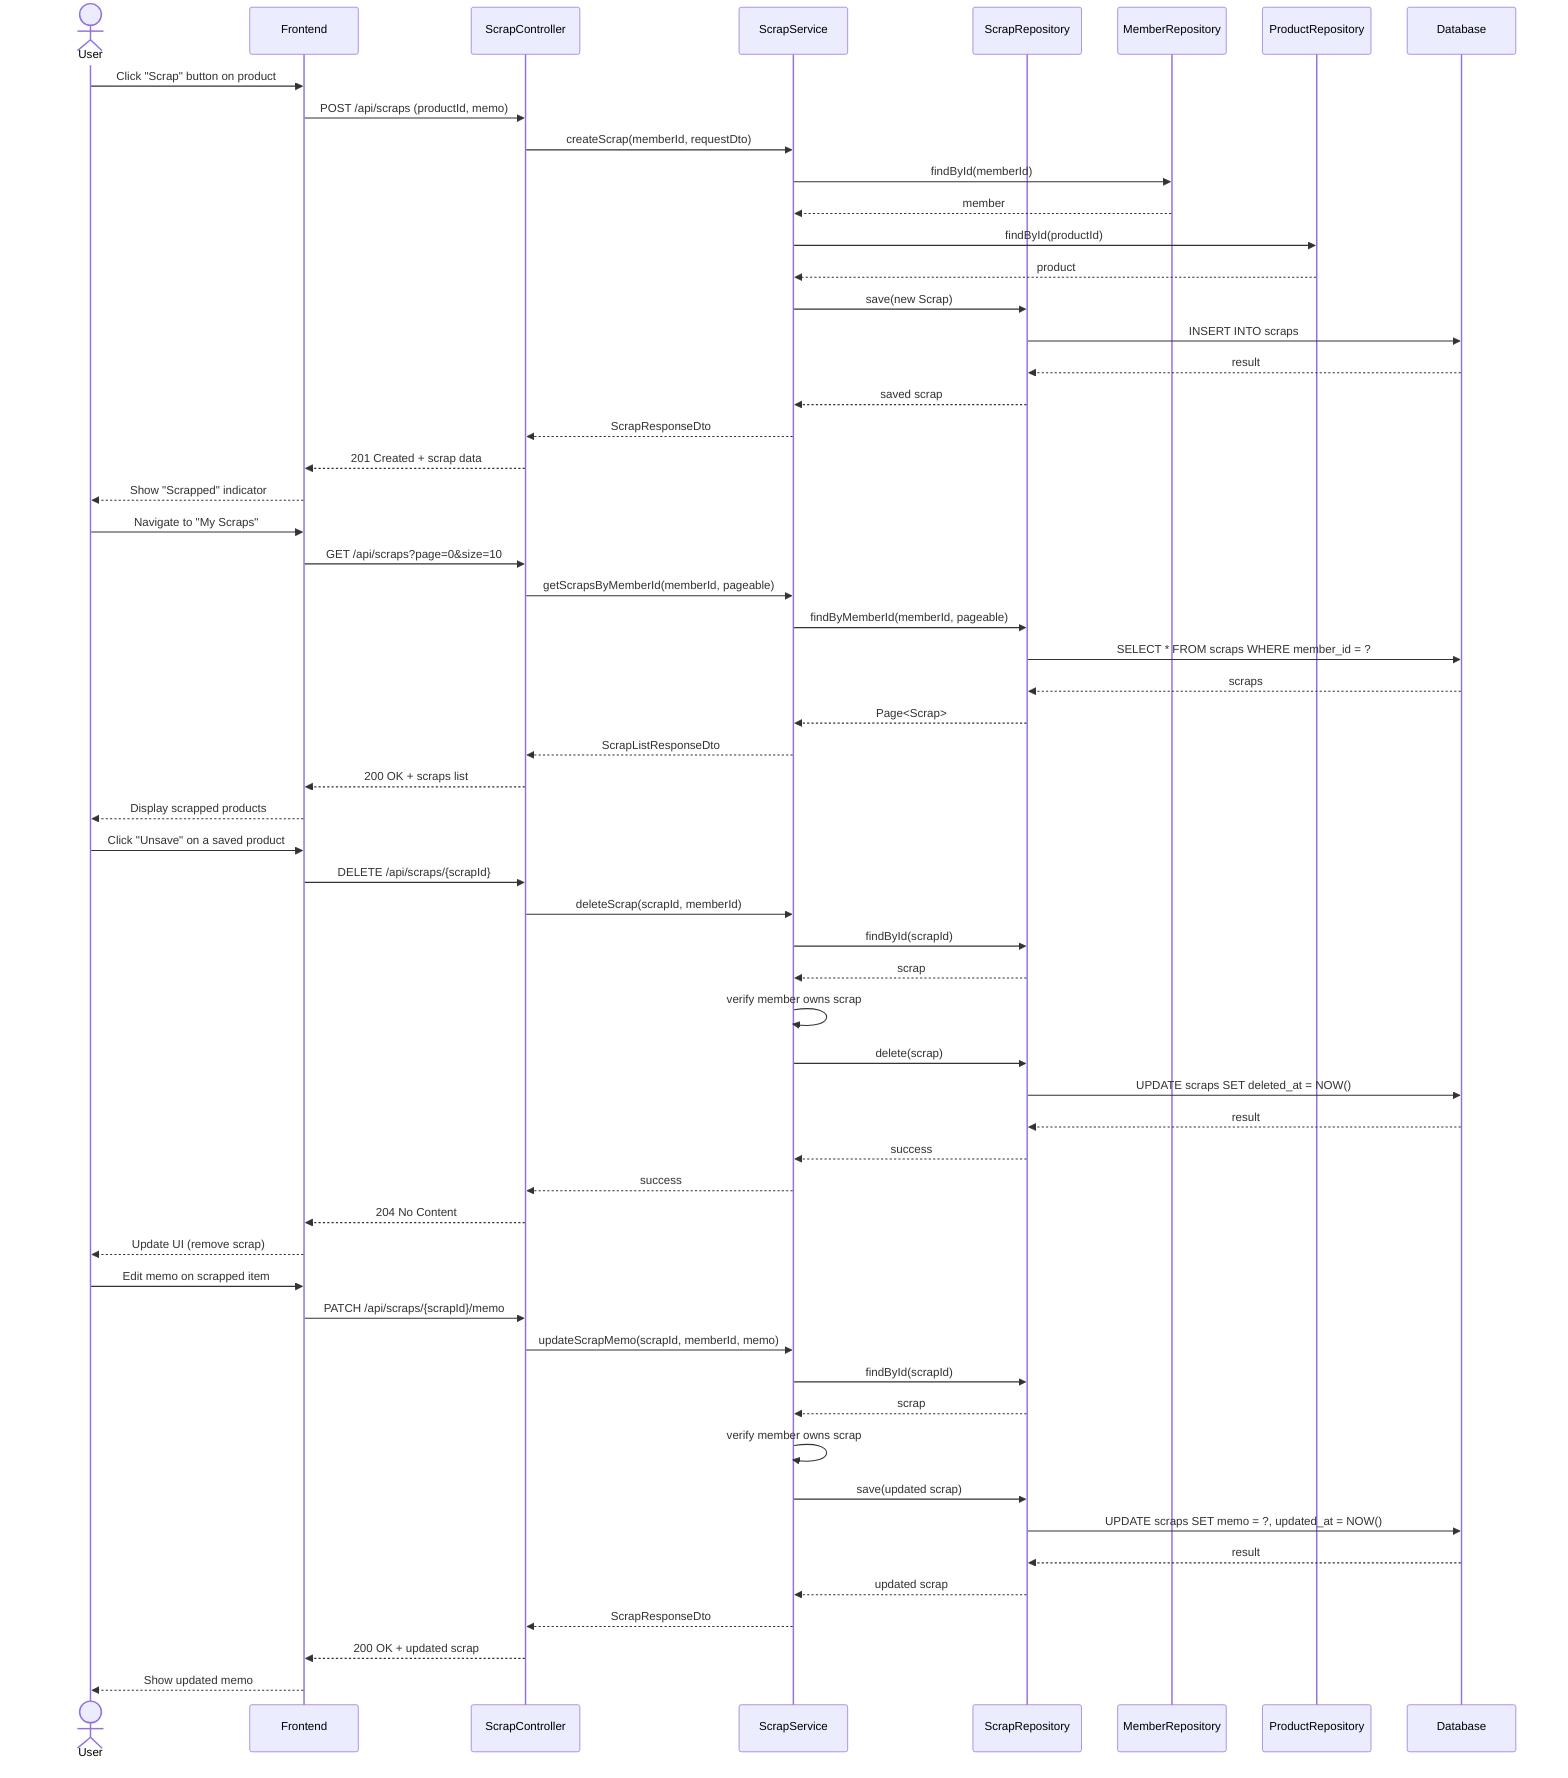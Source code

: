 sequenceDiagram
    actor User
    participant FE as Frontend
    participant SC as ScrapController
    participant SS as ScrapService
    participant SR as ScrapRepository
    participant MR as MemberRepository
    participant PR as ProductRepository
    participant DB as Database

%% Create Scrap
    User->>FE: Click "Scrap" button on product
    FE->>SC: POST /api/scraps (productId, memo)
    SC->>SS: createScrap(memberId, requestDto)
    SS->>MR: findById(memberId)
    MR-->>SS: member
    SS->>PR: findById(productId)
    PR-->>SS: product
    SS->>SR: save(new Scrap)
    SR->>DB: INSERT INTO scraps
    DB-->>SR: result
    SR-->>SS: saved scrap
    SS-->>SC: ScrapResponseDto
    SC-->>FE: 201 Created + scrap data
    FE-->>User: Show "Scrapped" indicator

%% Get Scraps
    User->>FE: Navigate to "My Scraps"
    FE->>SC: GET /api/scraps?page=0&size=10
    SC->>SS: getScrapsByMemberId(memberId, pageable)
    SS->>SR: findByMemberId(memberId, pageable)
    SR->>DB: SELECT * FROM scraps WHERE member_id = ?
    DB-->>SR: scraps
    SR-->>SS: Page<Scrap>
    SS-->>SC: ScrapListResponseDto
    SC-->>FE: 200 OK + scraps list
    FE-->>User: Display scrapped products

%% Delete Scrap
    User->>FE: Click "Unsave" on a saved product
    FE->>SC: DELETE /api/scraps/{scrapId}
    SC->>SS: deleteScrap(scrapId, memberId)
    SS->>SR: findById(scrapId)
    SR-->>SS: scrap
    SS->>SS: verify member owns scrap
    SS->>SR: delete(scrap)
    SR->>DB: UPDATE scraps SET deleted_at = NOW()
    DB-->>SR: result
    SR-->>SS: success
    SS-->>SC: success
    SC-->>FE: 204 No Content
    FE-->>User: Update UI (remove scrap)

%% Update Scrap Memo
    User->>FE: Edit memo on scrapped item
    FE->>SC: PATCH /api/scraps/{scrapId}/memo
    SC->>SS: updateScrapMemo(scrapId, memberId, memo)
    SS->>SR: findById(scrapId)
    SR-->>SS: scrap
    SS->>SS: verify member owns scrap
    SS->>SR: save(updated scrap)
    SR->>DB: UPDATE scraps SET memo = ?, updated_at = NOW()
    DB-->>SR: result
    SR-->>SS: updated scrap
    SS-->>SC: ScrapResponseDto
    SC-->>FE: 200 OK + updated scrap
    FE-->>User: Show updated memo